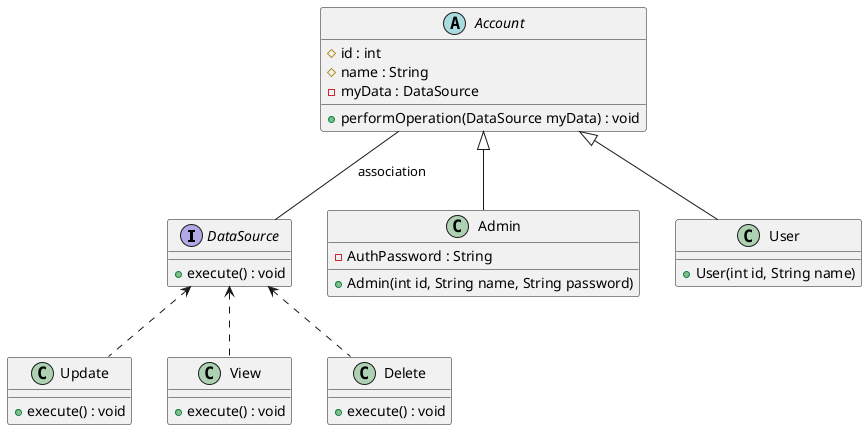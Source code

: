 @startuml

' Define the interface DataSource
interface DataSource {
    + execute() : void
}

' Define the classes that implement DataSource
class Update {
    + execute() : void
}
class View {
    + execute() : void
}
class Delete {
    + execute() : void
}

' Dotted lines to show interface implementation
DataSource <.. Update
DataSource <.. View
DataSource <.. Delete

' Define the abstract class Account with attributes and methods
abstract class Account {
    # id : int
    # name : String
    - myData : DataSource
    + performOperation(DataSource myData) : void
}

' Define the Admin class, extending Account
class Admin {
    - AuthPassword : String
    + Admin(int id, String name, String password)
}

' Define the User class, extending Account
class User {
    + User(int id, String name)
}

' Inheritance between Account and Admin
Account <|-- Admin

' Inheritance between Account and User
Account <|-- User

' Add solid association line between Account and DataSource
Account -- DataSource : association

@enduml
